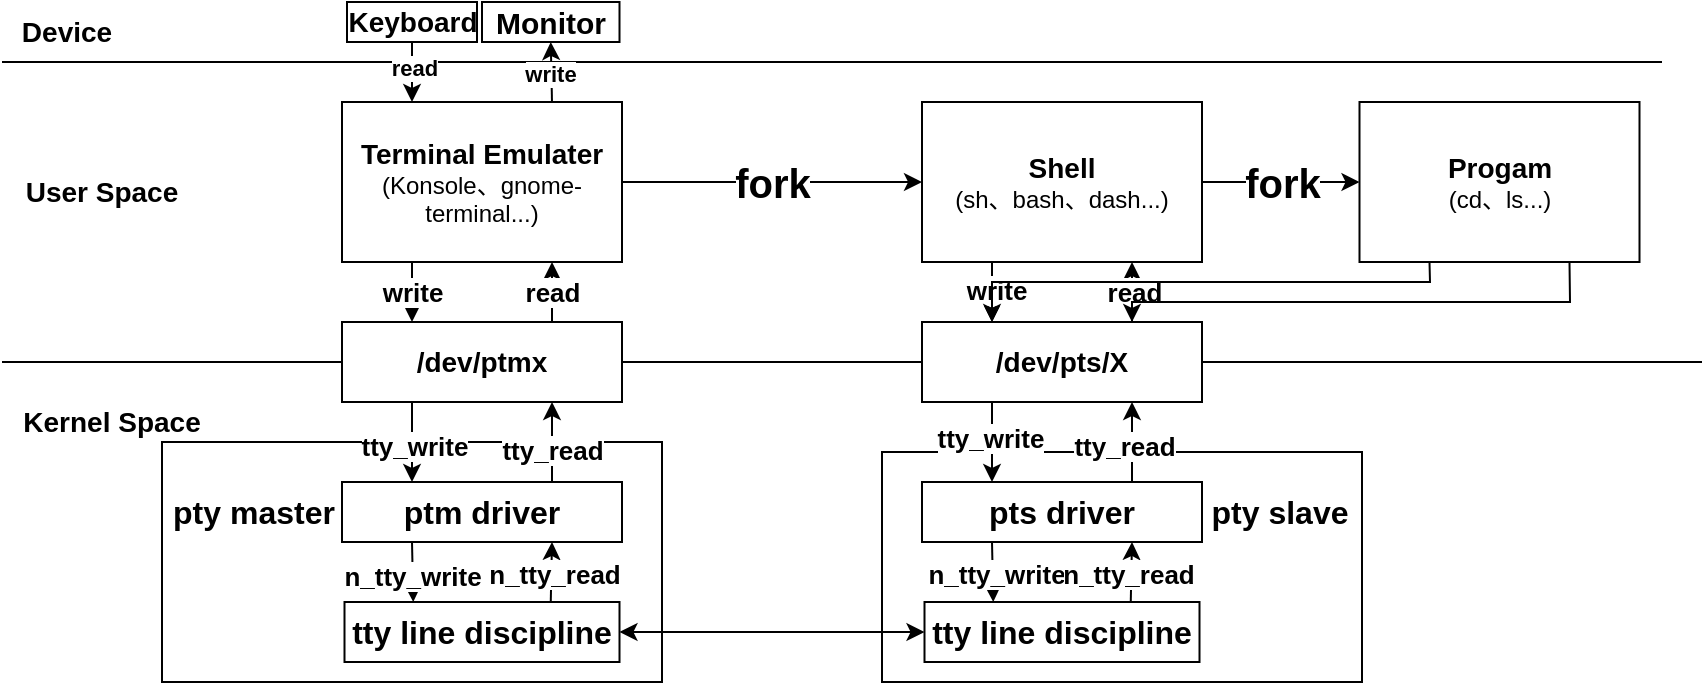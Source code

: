 <mxfile version="21.8.0" type="device" pages="3">
  <diagram name="整体架构图" id="2PoiXd5yokrbyFDl--lo">
    <mxGraphModel dx="1364" dy="880" grid="1" gridSize="10" guides="1" tooltips="1" connect="1" arrows="1" fold="1" page="1" pageScale="1" pageWidth="850" pageHeight="1100" math="0" shadow="0">
      <root>
        <mxCell id="0" />
        <mxCell id="1" parent="0" />
        <mxCell id="1BkpnVYHHIsAdZapOSDx-1" value="" style="endArrow=none;html=1;rounded=0;" parent="1" source="1BkpnVYHHIsAdZapOSDx-22" edge="1">
          <mxGeometry width="50" height="50" relative="1" as="geometry">
            <mxPoint y="440" as="sourcePoint" />
            <mxPoint x="850" y="440" as="targetPoint" />
          </mxGeometry>
        </mxCell>
        <mxCell id="1BkpnVYHHIsAdZapOSDx-2" value="&lt;b&gt;&lt;font style=&quot;font-size: 14px;&quot;&gt;User Space&lt;/font&gt;&lt;/b&gt;" style="text;html=1;strokeColor=none;fillColor=none;align=center;verticalAlign=middle;whiteSpace=wrap;rounded=0;" parent="1" vertex="1">
          <mxGeometry x="5" y="340" width="90" height="30" as="geometry" />
        </mxCell>
        <mxCell id="1BkpnVYHHIsAdZapOSDx-3" value="&lt;b&gt;&lt;font style=&quot;font-size: 14px;&quot;&gt;Kernel Space&lt;/font&gt;&lt;/b&gt;" style="text;html=1;strokeColor=none;fillColor=none;align=center;verticalAlign=middle;whiteSpace=wrap;rounded=0;" parent="1" vertex="1">
          <mxGeometry x="5" y="455" width="100" height="30" as="geometry" />
        </mxCell>
        <mxCell id="1BkpnVYHHIsAdZapOSDx-4" value="&lt;div&gt;&lt;b&gt;&lt;font style=&quot;font-size: 14px;&quot;&gt;Terminal Emulater&lt;/font&gt;&lt;/b&gt;&lt;/div&gt;&lt;font style=&quot;font-size: 12px;&quot;&gt;(Konsole、gnome-terminal...)&lt;/font&gt;" style="rounded=0;whiteSpace=wrap;html=1;" parent="1" vertex="1">
          <mxGeometry x="170" y="310" width="140" height="80" as="geometry" />
        </mxCell>
        <mxCell id="1BkpnVYHHIsAdZapOSDx-9" value="" style="rounded=0;whiteSpace=wrap;html=1;" parent="1" vertex="1">
          <mxGeometry x="80" y="480" width="250" height="120" as="geometry" />
        </mxCell>
        <mxCell id="1BkpnVYHHIsAdZapOSDx-11" value="&lt;b style=&quot;font-size: 16px;&quot;&gt;pty master&lt;br&gt;&lt;/b&gt;" style="text;html=1;strokeColor=none;fillColor=none;align=center;verticalAlign=middle;whiteSpace=wrap;rounded=0;" parent="1" vertex="1">
          <mxGeometry x="81.25" y="500" width="90" height="30" as="geometry" />
        </mxCell>
        <mxCell id="1BkpnVYHHIsAdZapOSDx-14" value="&lt;b style=&quot;font-size: 16px;&quot;&gt;ptm driver&lt;br&gt;&lt;/b&gt;" style="rounded=0;whiteSpace=wrap;html=1;" parent="1" vertex="1">
          <mxGeometry x="170" y="500" width="140" height="30" as="geometry" />
        </mxCell>
        <mxCell id="1BkpnVYHHIsAdZapOSDx-15" value="" style="endArrow=none;html=1;rounded=0;" parent="1" target="1BkpnVYHHIsAdZapOSDx-6" edge="1">
          <mxGeometry width="50" height="50" relative="1" as="geometry">
            <mxPoint y="440" as="sourcePoint" />
            <mxPoint x="850" y="440" as="targetPoint" />
          </mxGeometry>
        </mxCell>
        <mxCell id="1BkpnVYHHIsAdZapOSDx-6" value="&lt;b&gt;&lt;font style=&quot;font-size: 14px;&quot;&gt;/dev/ptmx&lt;/font&gt;&lt;/b&gt;" style="rounded=0;whiteSpace=wrap;html=1;" parent="1" vertex="1">
          <mxGeometry x="170" y="420" width="140" height="40" as="geometry" />
        </mxCell>
        <mxCell id="1BkpnVYHHIsAdZapOSDx-16" value="" style="endArrow=classic;html=1;rounded=0;exitX=0.25;exitY=1;exitDx=0;exitDy=0;entryX=0.25;entryY=0;entryDx=0;entryDy=0;" parent="1" source="1BkpnVYHHIsAdZapOSDx-6" target="1BkpnVYHHIsAdZapOSDx-14" edge="1">
          <mxGeometry width="50" height="50" relative="1" as="geometry">
            <mxPoint x="400" y="480" as="sourcePoint" />
            <mxPoint x="450" y="430" as="targetPoint" />
          </mxGeometry>
        </mxCell>
        <mxCell id="3v-VBeh22WwsPpoI5DAz-19" value="&lt;b&gt;&lt;font style=&quot;font-size: 13px;&quot;&gt;tty_write&lt;/font&gt;&lt;/b&gt;" style="edgeLabel;html=1;align=center;verticalAlign=middle;resizable=0;points=[];" parent="1BkpnVYHHIsAdZapOSDx-16" vertex="1" connectable="0">
          <mxGeometry x="0.1" y="1" relative="1" as="geometry">
            <mxPoint as="offset" />
          </mxGeometry>
        </mxCell>
        <mxCell id="1BkpnVYHHIsAdZapOSDx-17" value="&lt;b style=&quot;font-size: 16px;&quot;&gt;tty line discipline&lt;br&gt;&lt;/b&gt;" style="rounded=0;whiteSpace=wrap;html=1;" parent="1" vertex="1">
          <mxGeometry x="171.25" y="560" width="137.5" height="30" as="geometry" />
        </mxCell>
        <mxCell id="1BkpnVYHHIsAdZapOSDx-18" value="&lt;div&gt;&lt;b&gt;&lt;font style=&quot;font-size: 14px;&quot;&gt;Shell&lt;br&gt;&lt;/font&gt;&lt;/b&gt;&lt;/div&gt;&lt;font style=&quot;font-size: 12px;&quot;&gt;(sh、bash、dash...)&lt;/font&gt;" style="rounded=0;whiteSpace=wrap;html=1;" parent="1" vertex="1">
          <mxGeometry x="460" y="310" width="140" height="80" as="geometry" />
        </mxCell>
        <mxCell id="1BkpnVYHHIsAdZapOSDx-19" value="" style="rounded=0;whiteSpace=wrap;html=1;" parent="1" vertex="1">
          <mxGeometry x="440" y="485" width="240" height="115" as="geometry" />
        </mxCell>
        <mxCell id="1BkpnVYHHIsAdZapOSDx-20" value="&lt;b style=&quot;font-size: 16px;&quot;&gt;pty slave&lt;br&gt;&lt;/b&gt;" style="text;html=1;strokeColor=none;fillColor=none;align=center;verticalAlign=middle;whiteSpace=wrap;rounded=0;" parent="1" vertex="1">
          <mxGeometry x="598.75" y="500" width="80" height="30" as="geometry" />
        </mxCell>
        <mxCell id="1BkpnVYHHIsAdZapOSDx-21" value="&lt;b style=&quot;font-size: 16px;&quot;&gt;pts driver&lt;br&gt;&lt;/b&gt;" style="rounded=0;whiteSpace=wrap;html=1;" parent="1" vertex="1">
          <mxGeometry x="460" y="500" width="140" height="30" as="geometry" />
        </mxCell>
        <mxCell id="1BkpnVYHHIsAdZapOSDx-23" value="&lt;b style=&quot;font-size: 16px;&quot;&gt;tty line discipline&lt;br&gt;&lt;/b&gt;" style="rounded=0;whiteSpace=wrap;html=1;" parent="1" vertex="1">
          <mxGeometry x="461.25" y="560" width="137.5" height="30" as="geometry" />
        </mxCell>
        <mxCell id="1BkpnVYHHIsAdZapOSDx-25" value="" style="endArrow=none;html=1;rounded=0;" parent="1" source="1BkpnVYHHIsAdZapOSDx-6" target="1BkpnVYHHIsAdZapOSDx-22" edge="1">
          <mxGeometry width="50" height="50" relative="1" as="geometry">
            <mxPoint x="280" y="440" as="sourcePoint" />
            <mxPoint x="850" y="440" as="targetPoint" />
          </mxGeometry>
        </mxCell>
        <mxCell id="1BkpnVYHHIsAdZapOSDx-22" value="&lt;b&gt;&lt;font style=&quot;font-size: 14px;&quot;&gt;/dev/pts/X&lt;/font&gt;&lt;/b&gt;" style="rounded=0;whiteSpace=wrap;html=1;" parent="1" vertex="1">
          <mxGeometry x="460" y="420" width="140" height="40" as="geometry" />
        </mxCell>
        <mxCell id="1BkpnVYHHIsAdZapOSDx-26" value="&lt;b&gt;&lt;font style=&quot;font-size: 20px;&quot;&gt;fork&lt;/font&gt;&lt;/b&gt;" style="endArrow=classic;html=1;rounded=0;exitX=1;exitY=0.5;exitDx=0;exitDy=0;entryX=0;entryY=0.5;entryDx=0;entryDy=0;" parent="1" source="1BkpnVYHHIsAdZapOSDx-4" target="1BkpnVYHHIsAdZapOSDx-18" edge="1">
          <mxGeometry width="50" height="50" relative="1" as="geometry">
            <mxPoint x="400" y="480" as="sourcePoint" />
            <mxPoint x="450" y="430" as="targetPoint" />
          </mxGeometry>
        </mxCell>
        <mxCell id="3v-VBeh22WwsPpoI5DAz-3" value="" style="endArrow=classic;html=1;rounded=0;exitX=0.25;exitY=1;exitDx=0;exitDy=0;entryX=0.25;entryY=0;entryDx=0;entryDy=0;" parent="1" source="1BkpnVYHHIsAdZapOSDx-14" target="1BkpnVYHHIsAdZapOSDx-17" edge="1">
          <mxGeometry width="50" height="50" relative="1" as="geometry">
            <mxPoint x="285" y="540" as="sourcePoint" />
            <mxPoint x="284" y="570" as="targetPoint" />
          </mxGeometry>
        </mxCell>
        <mxCell id="3v-VBeh22WwsPpoI5DAz-18" value="&lt;b&gt;&lt;font style=&quot;font-size: 13px;&quot;&gt;n_tty_write&lt;/font&gt;&lt;/b&gt;" style="edgeLabel;html=1;align=center;verticalAlign=middle;resizable=0;points=[];" parent="3v-VBeh22WwsPpoI5DAz-3" vertex="1" connectable="0">
          <mxGeometry x="0.132" y="-1" relative="1" as="geometry">
            <mxPoint as="offset" />
          </mxGeometry>
        </mxCell>
        <mxCell id="3v-VBeh22WwsPpoI5DAz-4" value="" style="endArrow=classic;html=1;rounded=0;exitX=0.75;exitY=0;exitDx=0;exitDy=0;entryX=0.75;entryY=1;entryDx=0;entryDy=0;" parent="1" source="1BkpnVYHHIsAdZapOSDx-17" target="1BkpnVYHHIsAdZapOSDx-14" edge="1">
          <mxGeometry width="50" height="50" relative="1" as="geometry">
            <mxPoint x="215" y="540" as="sourcePoint" />
            <mxPoint x="216" y="570" as="targetPoint" />
          </mxGeometry>
        </mxCell>
        <mxCell id="3v-VBeh22WwsPpoI5DAz-17" value="&lt;b&gt;&lt;font style=&quot;font-size: 13px;&quot;&gt;n_tty_read&lt;/font&gt;&lt;/b&gt;" style="edgeLabel;html=1;align=center;verticalAlign=middle;resizable=0;points=[];" parent="3v-VBeh22WwsPpoI5DAz-4" vertex="1" connectable="0">
          <mxGeometry x="-0.065" y="-1" relative="1" as="geometry">
            <mxPoint as="offset" />
          </mxGeometry>
        </mxCell>
        <mxCell id="3v-VBeh22WwsPpoI5DAz-5" value="" style="endArrow=classic;html=1;rounded=0;exitX=0.75;exitY=0;exitDx=0;exitDy=0;entryX=0.75;entryY=1;entryDx=0;entryDy=0;" parent="1" source="1BkpnVYHHIsAdZapOSDx-14" target="1BkpnVYHHIsAdZapOSDx-6" edge="1">
          <mxGeometry width="50" height="50" relative="1" as="geometry">
            <mxPoint x="284" y="570" as="sourcePoint" />
            <mxPoint x="285" y="540" as="targetPoint" />
          </mxGeometry>
        </mxCell>
        <mxCell id="3v-VBeh22WwsPpoI5DAz-20" value="&lt;b&gt;&lt;font style=&quot;font-size: 13px;&quot;&gt;tty_read&lt;/font&gt;&lt;/b&gt;" style="edgeLabel;html=1;align=center;verticalAlign=middle;resizable=0;points=[];" parent="3v-VBeh22WwsPpoI5DAz-5" vertex="1" connectable="0">
          <mxGeometry x="-0.2" relative="1" as="geometry">
            <mxPoint as="offset" />
          </mxGeometry>
        </mxCell>
        <mxCell id="3v-VBeh22WwsPpoI5DAz-6" value="" style="endArrow=classic;html=1;rounded=0;exitX=0.25;exitY=1;exitDx=0;exitDy=0;entryX=0.25;entryY=0;entryDx=0;entryDy=0;" parent="1" source="1BkpnVYHHIsAdZapOSDx-22" target="1BkpnVYHHIsAdZapOSDx-21" edge="1">
          <mxGeometry width="50" height="50" relative="1" as="geometry">
            <mxPoint x="215" y="470" as="sourcePoint" />
            <mxPoint x="215" y="510" as="targetPoint" />
          </mxGeometry>
        </mxCell>
        <mxCell id="3v-VBeh22WwsPpoI5DAz-26" value="&lt;b&gt;&lt;font style=&quot;font-size: 13px;&quot;&gt;tty_write&lt;/font&gt;&lt;/b&gt;" style="edgeLabel;html=1;align=center;verticalAlign=middle;resizable=0;points=[];" parent="3v-VBeh22WwsPpoI5DAz-6" vertex="1" connectable="0">
          <mxGeometry x="-0.1" y="-1" relative="1" as="geometry">
            <mxPoint as="offset" />
          </mxGeometry>
        </mxCell>
        <mxCell id="3v-VBeh22WwsPpoI5DAz-7" value="" style="endArrow=classic;html=1;rounded=0;exitX=0.75;exitY=0;exitDx=0;exitDy=0;entryX=0.75;entryY=1;entryDx=0;entryDy=0;" parent="1" source="1BkpnVYHHIsAdZapOSDx-21" target="1BkpnVYHHIsAdZapOSDx-22" edge="1">
          <mxGeometry width="50" height="50" relative="1" as="geometry">
            <mxPoint x="285" y="510" as="sourcePoint" />
            <mxPoint x="285" y="470" as="targetPoint" />
          </mxGeometry>
        </mxCell>
        <mxCell id="3v-VBeh22WwsPpoI5DAz-27" value="&lt;b&gt;&lt;font style=&quot;font-size: 13px;&quot;&gt;tty_read&lt;/font&gt;&lt;/b&gt;" style="edgeLabel;html=1;align=center;verticalAlign=middle;resizable=0;points=[];" parent="3v-VBeh22WwsPpoI5DAz-7" vertex="1" connectable="0">
          <mxGeometry x="-0.1" y="4" relative="1" as="geometry">
            <mxPoint as="offset" />
          </mxGeometry>
        </mxCell>
        <mxCell id="3v-VBeh22WwsPpoI5DAz-8" value="" style="endArrow=classic;html=1;rounded=0;exitX=0.25;exitY=1;exitDx=0;exitDy=0;entryX=0.25;entryY=0;entryDx=0;entryDy=0;" parent="1" source="1BkpnVYHHIsAdZapOSDx-21" target="1BkpnVYHHIsAdZapOSDx-23" edge="1">
          <mxGeometry width="50" height="50" relative="1" as="geometry">
            <mxPoint x="505" y="470" as="sourcePoint" />
            <mxPoint x="505" y="510" as="targetPoint" />
          </mxGeometry>
        </mxCell>
        <mxCell id="3v-VBeh22WwsPpoI5DAz-28" value="&lt;b&gt;&lt;font style=&quot;font-size: 13px;&quot;&gt;n_tty_write&lt;/font&gt;&lt;/b&gt;" style="edgeLabel;html=1;align=center;verticalAlign=middle;resizable=0;points=[];" parent="3v-VBeh22WwsPpoI5DAz-8" vertex="1" connectable="0">
          <mxGeometry x="0.068" y="1" relative="1" as="geometry">
            <mxPoint as="offset" />
          </mxGeometry>
        </mxCell>
        <mxCell id="3v-VBeh22WwsPpoI5DAz-9" value="" style="endArrow=classic;html=1;rounded=0;exitX=0.75;exitY=0;exitDx=0;exitDy=0;entryX=0.75;entryY=1;entryDx=0;entryDy=0;" parent="1" source="1BkpnVYHHIsAdZapOSDx-23" target="1BkpnVYHHIsAdZapOSDx-21" edge="1">
          <mxGeometry width="50" height="50" relative="1" as="geometry">
            <mxPoint x="575" y="510" as="sourcePoint" />
            <mxPoint x="575" y="470" as="targetPoint" />
          </mxGeometry>
        </mxCell>
        <mxCell id="3v-VBeh22WwsPpoI5DAz-29" value="&lt;b&gt;&lt;font style=&quot;font-size: 13px;&quot;&gt;n_tty_read&lt;/font&gt;&lt;/b&gt;" style="edgeLabel;html=1;align=center;verticalAlign=middle;resizable=0;points=[];" parent="3v-VBeh22WwsPpoI5DAz-9" vertex="1" connectable="0">
          <mxGeometry x="-0.069" y="2" relative="1" as="geometry">
            <mxPoint as="offset" />
          </mxGeometry>
        </mxCell>
        <mxCell id="3v-VBeh22WwsPpoI5DAz-10" value="&lt;font size=&quot;1&quot;&gt;&lt;b style=&quot;font-size: 13px;&quot;&gt;read&lt;/b&gt;&lt;/font&gt;" style="endArrow=classic;html=1;rounded=0;exitX=0.75;exitY=0;exitDx=0;exitDy=0;entryX=0.75;entryY=1;entryDx=0;entryDy=0;" parent="1" source="1BkpnVYHHIsAdZapOSDx-6" target="1BkpnVYHHIsAdZapOSDx-4" edge="1">
          <mxGeometry width="50" height="50" relative="1" as="geometry">
            <mxPoint x="285" y="510" as="sourcePoint" />
            <mxPoint x="285" y="470" as="targetPoint" />
          </mxGeometry>
        </mxCell>
        <mxCell id="3v-VBeh22WwsPpoI5DAz-12" value="&lt;font size=&quot;1&quot;&gt;&lt;b style=&quot;font-size: 13px;&quot;&gt;write&lt;/b&gt;&lt;/font&gt;" style="endArrow=classic;html=1;rounded=0;exitX=0.25;exitY=1;exitDx=0;exitDy=0;entryX=0.25;entryY=0;entryDx=0;entryDy=0;" parent="1" source="1BkpnVYHHIsAdZapOSDx-4" target="1BkpnVYHHIsAdZapOSDx-6" edge="1">
          <mxGeometry width="50" height="50" relative="1" as="geometry">
            <mxPoint x="285" y="430" as="sourcePoint" />
            <mxPoint x="285" y="400" as="targetPoint" />
          </mxGeometry>
        </mxCell>
        <mxCell id="3v-VBeh22WwsPpoI5DAz-13" value="" style="endArrow=classic;html=1;rounded=0;exitX=0.75;exitY=0;exitDx=0;exitDy=0;entryX=0.75;entryY=1;entryDx=0;entryDy=0;" parent="1" source="1BkpnVYHHIsAdZapOSDx-22" target="1BkpnVYHHIsAdZapOSDx-18" edge="1">
          <mxGeometry width="50" height="50" relative="1" as="geometry">
            <mxPoint x="285" y="430" as="sourcePoint" />
            <mxPoint x="285" y="400" as="targetPoint" />
          </mxGeometry>
        </mxCell>
        <mxCell id="3v-VBeh22WwsPpoI5DAz-23" value="&lt;b&gt;&lt;font style=&quot;font-size: 13px;&quot;&gt;read&lt;/font&gt;&lt;/b&gt;" style="edgeLabel;html=1;align=center;verticalAlign=middle;resizable=0;points=[];" parent="3v-VBeh22WwsPpoI5DAz-13" vertex="1" connectable="0">
          <mxGeometry y="-1" relative="1" as="geometry">
            <mxPoint as="offset" />
          </mxGeometry>
        </mxCell>
        <mxCell id="3v-VBeh22WwsPpoI5DAz-14" value="" style="endArrow=classic;html=1;rounded=0;exitX=0.25;exitY=1;exitDx=0;exitDy=0;entryX=0.25;entryY=0;entryDx=0;entryDy=0;" parent="1" source="1BkpnVYHHIsAdZapOSDx-18" target="1BkpnVYHHIsAdZapOSDx-22" edge="1">
          <mxGeometry width="50" height="50" relative="1" as="geometry">
            <mxPoint x="575" y="430" as="sourcePoint" />
            <mxPoint x="575" y="400" as="targetPoint" />
          </mxGeometry>
        </mxCell>
        <mxCell id="3v-VBeh22WwsPpoI5DAz-21" value="&lt;b&gt;&lt;font style=&quot;font-size: 13px;&quot;&gt;write&lt;/font&gt;&lt;/b&gt;" style="edgeLabel;html=1;align=center;verticalAlign=middle;resizable=0;points=[];" parent="3v-VBeh22WwsPpoI5DAz-14" vertex="1" connectable="0">
          <mxGeometry x="-0.067" y="2" relative="1" as="geometry">
            <mxPoint as="offset" />
          </mxGeometry>
        </mxCell>
        <mxCell id="3v-VBeh22WwsPpoI5DAz-31" value="&lt;div&gt;&lt;b&gt;&lt;font style=&quot;font-size: 14px;&quot;&gt;Progam&lt;br&gt;&lt;/font&gt;&lt;/b&gt;&lt;/div&gt;&lt;font style=&quot;font-size: 12px;&quot;&gt;(cd、ls...)&lt;/font&gt;" style="rounded=0;whiteSpace=wrap;html=1;" parent="1" vertex="1">
          <mxGeometry x="678.75" y="310" width="140" height="80" as="geometry" />
        </mxCell>
        <mxCell id="3v-VBeh22WwsPpoI5DAz-32" value="&lt;b&gt;&lt;font style=&quot;font-size: 20px;&quot;&gt;fork&lt;/font&gt;&lt;/b&gt;" style="endArrow=classic;html=1;rounded=0;exitX=1;exitY=0.5;exitDx=0;exitDy=0;entryX=0;entryY=0.5;entryDx=0;entryDy=0;" parent="1" source="1BkpnVYHHIsAdZapOSDx-18" target="3v-VBeh22WwsPpoI5DAz-31" edge="1">
          <mxGeometry width="50" height="50" relative="1" as="geometry">
            <mxPoint x="320" y="360" as="sourcePoint" />
            <mxPoint x="470" y="360" as="targetPoint" />
          </mxGeometry>
        </mxCell>
        <mxCell id="3v-VBeh22WwsPpoI5DAz-35" value="" style="endArrow=classic;html=1;rounded=0;exitX=0.25;exitY=1;exitDx=0;exitDy=0;entryX=0.25;entryY=0;entryDx=0;entryDy=0;" parent="1" source="3v-VBeh22WwsPpoI5DAz-31" target="1BkpnVYHHIsAdZapOSDx-22" edge="1">
          <mxGeometry width="50" height="50" relative="1" as="geometry">
            <mxPoint x="640" y="460" as="sourcePoint" />
            <mxPoint x="690" y="410" as="targetPoint" />
            <Array as="points">
              <mxPoint x="714" y="400" />
              <mxPoint x="495" y="400" />
            </Array>
          </mxGeometry>
        </mxCell>
        <mxCell id="3v-VBeh22WwsPpoI5DAz-36" value="" style="endArrow=classic;html=1;rounded=0;entryX=0.75;entryY=0;entryDx=0;entryDy=0;exitX=0.75;exitY=1;exitDx=0;exitDy=0;" parent="1" source="3v-VBeh22WwsPpoI5DAz-31" target="1BkpnVYHHIsAdZapOSDx-22" edge="1">
          <mxGeometry width="50" height="50" relative="1" as="geometry">
            <mxPoint x="780" y="410" as="sourcePoint" />
            <mxPoint x="570" y="440" as="targetPoint" />
            <Array as="points">
              <mxPoint x="784" y="410" />
              <mxPoint x="565" y="410" />
            </Array>
          </mxGeometry>
        </mxCell>
        <mxCell id="3v-VBeh22WwsPpoI5DAz-38" value="" style="endArrow=none;html=1;rounded=0;" parent="1" edge="1">
          <mxGeometry width="50" height="50" relative="1" as="geometry">
            <mxPoint y="290" as="sourcePoint" />
            <mxPoint x="830" y="290" as="targetPoint" />
          </mxGeometry>
        </mxCell>
        <mxCell id="3v-VBeh22WwsPpoI5DAz-39" value="&lt;b&gt;&lt;font style=&quot;font-size: 14px;&quot;&gt;Device&lt;br&gt;&lt;/font&gt;&lt;/b&gt;" style="text;html=1;strokeColor=none;fillColor=none;align=center;verticalAlign=middle;whiteSpace=wrap;rounded=0;" parent="1" vertex="1">
          <mxGeometry y="260" width="65" height="30" as="geometry" />
        </mxCell>
        <mxCell id="3v-VBeh22WwsPpoI5DAz-40" value="&lt;b&gt;&lt;font style=&quot;font-size: 15px;&quot;&gt;Monitor&lt;/font&gt;&lt;/b&gt;" style="rounded=0;whiteSpace=wrap;html=1;" parent="1" vertex="1">
          <mxGeometry x="240" y="260" width="68.75" height="20" as="geometry" />
        </mxCell>
        <mxCell id="3v-VBeh22WwsPpoI5DAz-41" value="&lt;font style=&quot;font-size: 14px;&quot;&gt;&lt;b&gt;&lt;font style=&quot;font-size: 14px;&quot;&gt;Keyboard&lt;/font&gt;&lt;/b&gt;&lt;/font&gt;" style="rounded=0;whiteSpace=wrap;html=1;" parent="1" vertex="1">
          <mxGeometry x="172.5" y="260" width="65" height="20" as="geometry" />
        </mxCell>
        <mxCell id="3v-VBeh22WwsPpoI5DAz-45" value="" style="endArrow=classic;html=1;rounded=0;entryX=0.25;entryY=0;entryDx=0;entryDy=0;exitX=0.5;exitY=1;exitDx=0;exitDy=0;" parent="1" source="3v-VBeh22WwsPpoI5DAz-41" target="1BkpnVYHHIsAdZapOSDx-4" edge="1">
          <mxGeometry x="-0.2" width="50" height="50" relative="1" as="geometry">
            <mxPoint x="190" y="230" as="sourcePoint" />
            <mxPoint x="285" y="400" as="targetPoint" />
            <mxPoint as="offset" />
          </mxGeometry>
        </mxCell>
        <mxCell id="3TpSvKhXwNtG5Rp8GMQd-4" value="&lt;b&gt;read&lt;/b&gt;" style="edgeLabel;html=1;align=center;verticalAlign=middle;resizable=0;points=[];" vertex="1" connectable="0" parent="3v-VBeh22WwsPpoI5DAz-45">
          <mxGeometry x="-0.133" y="1" relative="1" as="geometry">
            <mxPoint as="offset" />
          </mxGeometry>
        </mxCell>
        <mxCell id="3v-VBeh22WwsPpoI5DAz-46" value="" style="endArrow=classic;startArrow=classic;html=1;rounded=0;entryX=0;entryY=0.5;entryDx=0;entryDy=0;exitX=1;exitY=0.5;exitDx=0;exitDy=0;" parent="1" source="1BkpnVYHHIsAdZapOSDx-17" target="1BkpnVYHHIsAdZapOSDx-23" edge="1">
          <mxGeometry width="50" height="50" relative="1" as="geometry">
            <mxPoint x="350" y="360" as="sourcePoint" />
            <mxPoint x="400" y="310" as="targetPoint" />
          </mxGeometry>
        </mxCell>
        <mxCell id="3TpSvKhXwNtG5Rp8GMQd-2" value="" style="endArrow=classic;html=1;rounded=0;entryX=0.5;entryY=1;entryDx=0;entryDy=0;exitX=0.75;exitY=0;exitDx=0;exitDy=0;" edge="1" parent="1" source="1BkpnVYHHIsAdZapOSDx-4" target="3v-VBeh22WwsPpoI5DAz-40">
          <mxGeometry x="-0.2" width="50" height="50" relative="1" as="geometry">
            <mxPoint x="320" y="300" as="sourcePoint" />
            <mxPoint x="215" y="320" as="targetPoint" />
            <mxPoint as="offset" />
          </mxGeometry>
        </mxCell>
        <mxCell id="3TpSvKhXwNtG5Rp8GMQd-5" value="&lt;b&gt;write&lt;/b&gt;" style="edgeLabel;html=1;align=center;verticalAlign=middle;resizable=0;points=[];" vertex="1" connectable="0" parent="3TpSvKhXwNtG5Rp8GMQd-2">
          <mxGeometry x="-0.066" y="1" relative="1" as="geometry">
            <mxPoint as="offset" />
          </mxGeometry>
        </mxCell>
      </root>
    </mxGraphModel>
  </diagram>
  <diagram id="BpDA44EV_tkvnnvawjOd" name="tty整体架构图">
    <mxGraphModel dx="1364" dy="880" grid="1" gridSize="10" guides="1" tooltips="1" connect="1" arrows="1" fold="1" page="1" pageScale="1" pageWidth="850" pageHeight="1100" math="0" shadow="0">
      <root>
        <mxCell id="0" />
        <mxCell id="1" parent="0" />
        <mxCell id="lHZiM4Dlp18qsStf-evM-1" value="" style="endArrow=none;html=1;rounded=0;" parent="1" edge="1">
          <mxGeometry width="50" height="50" relative="1" as="geometry">
            <mxPoint y="539" as="sourcePoint" />
            <mxPoint x="780" y="539" as="targetPoint" />
          </mxGeometry>
        </mxCell>
        <mxCell id="lHZiM4Dlp18qsStf-evM-2" value="" style="endArrow=none;html=1;rounded=0;" parent="1" edge="1">
          <mxGeometry width="50" height="50" relative="1" as="geometry">
            <mxPoint y="320" as="sourcePoint" />
            <mxPoint x="780" y="320" as="targetPoint" />
          </mxGeometry>
        </mxCell>
        <mxCell id="QrgnnWvdjQDazAUxiIv4-1" value="&lt;div&gt;&lt;b&gt;&lt;font style=&quot;font-size: 14px;&quot;&gt;Shell&lt;br&gt;&lt;/font&gt;&lt;/b&gt;&lt;/div&gt;&lt;font style=&quot;font-size: 12px;&quot;&gt;(sh、bash、dash...)&lt;/font&gt;" style="rounded=0;whiteSpace=wrap;html=1;" parent="1" vertex="1">
          <mxGeometry x="150" y="190" width="140" height="80" as="geometry" />
        </mxCell>
        <mxCell id="GJgAVnorAIN1Vj1FEjq6-1" value="&lt;b&gt;&lt;font style=&quot;font-size: 14px;&quot;&gt;User Space&lt;/font&gt;&lt;/b&gt;" style="text;html=1;strokeColor=none;fillColor=none;align=center;verticalAlign=middle;whiteSpace=wrap;rounded=0;" parent="1" vertex="1">
          <mxGeometry y="290" width="90" height="30" as="geometry" />
        </mxCell>
        <mxCell id="caYvzdau0fw8MQBSIriO-1" value="&lt;b&gt;&lt;font style=&quot;font-size: 14px;&quot;&gt;Kernel Space&lt;/font&gt;&lt;/b&gt;" style="text;html=1;strokeColor=none;fillColor=none;align=center;verticalAlign=middle;whiteSpace=wrap;rounded=0;" parent="1" vertex="1">
          <mxGeometry y="400" width="100" height="30" as="geometry" />
        </mxCell>
        <mxCell id="caYvzdau0fw8MQBSIriO-3" value="&lt;b&gt;&lt;font style=&quot;font-size: 14px;&quot;&gt;Device&lt;/font&gt;&lt;/b&gt;" style="text;html=1;strokeColor=none;fillColor=none;align=center;verticalAlign=middle;whiteSpace=wrap;rounded=0;" parent="1" vertex="1">
          <mxGeometry y="550" width="60" height="30" as="geometry" />
        </mxCell>
        <mxCell id="n9BWIUzOKhyoYYeJs3XC-1" value="&lt;div&gt;&lt;b&gt;&lt;font style=&quot;font-size: 14px;&quot;&gt;Progam&lt;br&gt;&lt;/font&gt;&lt;/b&gt;&lt;/div&gt;&lt;font style=&quot;font-size: 12px;&quot;&gt;(cd、ls...)&lt;/font&gt;" style="rounded=0;whiteSpace=wrap;html=1;" parent="1" vertex="1">
          <mxGeometry x="360" y="190" width="140" height="80" as="geometry" />
        </mxCell>
        <mxCell id="n9BWIUzOKhyoYYeJs3XC-2" value="&lt;b&gt;&lt;font style=&quot;font-size: 20px;&quot;&gt;fork&lt;/font&gt;&lt;/b&gt;" style="endArrow=classic;html=1;rounded=0;exitX=1;exitY=0.5;exitDx=0;exitDy=0;entryX=0;entryY=0.5;entryDx=0;entryDy=0;" parent="1" source="QrgnnWvdjQDazAUxiIv4-1" target="n9BWIUzOKhyoYYeJs3XC-1" edge="1">
          <mxGeometry width="50" height="50" relative="1" as="geometry">
            <mxPoint x="316" y="250" as="sourcePoint" />
            <mxPoint x="186" y="260" as="targetPoint" />
          </mxGeometry>
        </mxCell>
        <mxCell id="WJP4pVj_s_V49WcBrqOp-1" value="&lt;b&gt;/dev/ttyS*&lt;/b&gt;" style="rounded=0;whiteSpace=wrap;html=1;" parent="1" vertex="1">
          <mxGeometry x="240" y="300" width="140" height="40" as="geometry" />
        </mxCell>
        <mxCell id="WJP4pVj_s_V49WcBrqOp-2" value="" style="endArrow=classic;html=1;rounded=0;exitX=0.25;exitY=1;exitDx=0;exitDy=0;entryX=0.25;entryY=0;entryDx=0;entryDy=0;" parent="1" source="QrgnnWvdjQDazAUxiIv4-1" target="WJP4pVj_s_V49WcBrqOp-1" edge="1">
          <mxGeometry width="50" height="50" relative="1" as="geometry">
            <mxPoint x="400" y="470" as="sourcePoint" />
            <mxPoint x="450" y="420" as="targetPoint" />
            <Array as="points">
              <mxPoint x="185" y="280" />
              <mxPoint x="275" y="280" />
            </Array>
          </mxGeometry>
        </mxCell>
        <mxCell id="WJP4pVj_s_V49WcBrqOp-3" value="" style="endArrow=classic;html=1;rounded=0;exitX=0.75;exitY=1;exitDx=0;exitDy=0;entryX=0.75;entryY=0;entryDx=0;entryDy=0;" parent="1" source="n9BWIUzOKhyoYYeJs3XC-1" target="WJP4pVj_s_V49WcBrqOp-1" edge="1">
          <mxGeometry width="50" height="50" relative="1" as="geometry">
            <mxPoint x="360" y="280" as="sourcePoint" />
            <mxPoint x="450" y="310" as="targetPoint" />
            <Array as="points">
              <mxPoint x="465" y="290" />
              <mxPoint x="360" y="290" />
              <mxPoint x="345" y="290" />
            </Array>
          </mxGeometry>
        </mxCell>
        <mxCell id="WJP4pVj_s_V49WcBrqOp-4" value="" style="endArrow=classic;html=1;rounded=0;exitX=0.222;exitY=1.016;exitDx=0;exitDy=0;entryX=0.25;entryY=0;entryDx=0;entryDy=0;exitPerimeter=0;" parent="1" source="n9BWIUzOKhyoYYeJs3XC-1" target="WJP4pVj_s_V49WcBrqOp-1" edge="1">
          <mxGeometry width="50" height="50" relative="1" as="geometry">
            <mxPoint x="475" y="280" as="sourcePoint" />
            <mxPoint x="355" y="310" as="targetPoint" />
            <Array as="points">
              <mxPoint x="391" y="280" />
              <mxPoint x="275" y="280" />
            </Array>
          </mxGeometry>
        </mxCell>
        <mxCell id="WJP4pVj_s_V49WcBrqOp-5" value="" style="endArrow=classic;html=1;rounded=0;exitX=0.75;exitY=1;exitDx=0;exitDy=0;entryX=0.75;entryY=0;entryDx=0;entryDy=0;" parent="1" source="QrgnnWvdjQDazAUxiIv4-1" target="WJP4pVj_s_V49WcBrqOp-1" edge="1">
          <mxGeometry width="50" height="50" relative="1" as="geometry">
            <mxPoint x="475" y="280" as="sourcePoint" />
            <mxPoint x="355" y="310" as="targetPoint" />
            <Array as="points">
              <mxPoint x="255" y="290" />
              <mxPoint x="345" y="290" />
            </Array>
          </mxGeometry>
        </mxCell>
        <mxCell id="pTqy7D0DGbJdlpqUpZY7-1" value="&lt;b style=&quot;font-size: 16px;&quot;&gt;tty core driver&lt;br&gt;&lt;/b&gt;" style="rounded=0;whiteSpace=wrap;html=1;" parent="1" vertex="1">
          <mxGeometry x="240" y="370" width="140" height="30" as="geometry" />
        </mxCell>
        <mxCell id="kS6bC8iSvNdac0umXc7L-1" value="&lt;b style=&quot;font-size: 16px;&quot;&gt;tty line discipline&lt;br&gt;&lt;/b&gt;" style="rounded=0;whiteSpace=wrap;html=1;" parent="1" vertex="1">
          <mxGeometry x="240" y="430" width="140" height="30" as="geometry" />
        </mxCell>
        <mxCell id="kS6bC8iSvNdac0umXc7L-2" value="&lt;b style=&quot;font-size: 16px;&quot;&gt;uart driver&lt;br&gt;&lt;/b&gt;" style="rounded=0;whiteSpace=wrap;html=1;" parent="1" vertex="1">
          <mxGeometry x="240" y="490" width="140" height="30" as="geometry" />
        </mxCell>
        <mxCell id="4B7PHki_GMqhOedla2mJ-1" value="&lt;font size=&quot;1&quot;&gt;&lt;b style=&quot;font-size: 13px;&quot;&gt;tty_write&lt;/b&gt;&lt;/font&gt;" style="endArrow=classic;html=1;rounded=0;exitX=0.25;exitY=1;exitDx=0;exitDy=0;entryX=0.25;entryY=0;entryDx=0;entryDy=0;" parent="1" source="WJP4pVj_s_V49WcBrqOp-1" target="pTqy7D0DGbJdlpqUpZY7-1" edge="1">
          <mxGeometry width="50" height="50" relative="1" as="geometry">
            <mxPoint x="205" y="390" as="sourcePoint" />
            <mxPoint x="205" y="420" as="targetPoint" />
          </mxGeometry>
        </mxCell>
        <mxCell id="dFjkyYmieWe_LGd2wuVV-1" value="&lt;font size=&quot;1&quot;&gt;&lt;b style=&quot;font-size: 13px;&quot;&gt;tty_read&lt;/b&gt;&lt;/font&gt;" style="endArrow=classic;html=1;rounded=0;exitX=0.75;exitY=0;exitDx=0;exitDy=0;entryX=0.75;entryY=1;entryDx=0;entryDy=0;" parent="1" source="pTqy7D0DGbJdlpqUpZY7-1" target="WJP4pVj_s_V49WcBrqOp-1" edge="1">
          <mxGeometry width="50" height="50" relative="1" as="geometry">
            <mxPoint x="275" y="420" as="sourcePoint" />
            <mxPoint x="275" y="390" as="targetPoint" />
          </mxGeometry>
        </mxCell>
        <mxCell id="Xqgzgrr8byduKFFqDGTI-1" value="" style="endArrow=classic;html=1;rounded=0;exitX=0.25;exitY=1;exitDx=0;exitDy=0;entryX=0.25;entryY=0;entryDx=0;entryDy=0;" parent="1" source="pTqy7D0DGbJdlpqUpZY7-1" target="kS6bC8iSvNdac0umXc7L-1" edge="1">
          <mxGeometry width="50" height="50" relative="1" as="geometry">
            <mxPoint x="495" y="530" as="sourcePoint" />
            <mxPoint x="496" y="560" as="targetPoint" />
          </mxGeometry>
        </mxCell>
        <mxCell id="Xqgzgrr8byduKFFqDGTI-2" value="&lt;b&gt;&lt;font style=&quot;font-size: 13px;&quot;&gt;n_tty_write&lt;/font&gt;&lt;/b&gt;" style="edgeLabel;html=1;align=center;verticalAlign=middle;resizable=0;points=[];" parent="Xqgzgrr8byduKFFqDGTI-1" vertex="1" connectable="0">
          <mxGeometry x="0.068" y="1" relative="1" as="geometry">
            <mxPoint as="offset" />
          </mxGeometry>
        </mxCell>
        <mxCell id="33RyfyA-tRA-cb093rOQ-1" value="" style="endArrow=classic;html=1;rounded=0;exitX=0.75;exitY=0;exitDx=0;exitDy=0;entryX=0.75;entryY=1;entryDx=0;entryDy=0;" parent="1" source="kS6bC8iSvNdac0umXc7L-1" target="pTqy7D0DGbJdlpqUpZY7-1" edge="1">
          <mxGeometry width="50" height="50" relative="1" as="geometry">
            <mxPoint x="274" y="560" as="sourcePoint" />
            <mxPoint x="275" y="530" as="targetPoint" />
          </mxGeometry>
        </mxCell>
        <mxCell id="33RyfyA-tRA-cb093rOQ-2" value="&lt;b&gt;&lt;font style=&quot;font-size: 13px;&quot;&gt;n_tty_read&lt;/font&gt;&lt;/b&gt;" style="edgeLabel;html=1;align=center;verticalAlign=middle;resizable=0;points=[];" parent="33RyfyA-tRA-cb093rOQ-1" vertex="1" connectable="0">
          <mxGeometry x="-0.065" y="-1" relative="1" as="geometry">
            <mxPoint as="offset" />
          </mxGeometry>
        </mxCell>
        <mxCell id="33RyfyA-tRA-cb093rOQ-4" value="" style="endArrow=classic;html=1;rounded=0;entryX=0.25;entryY=0;entryDx=0;entryDy=0;exitX=0.25;exitY=1;exitDx=0;exitDy=0;" parent="1" source="kS6bC8iSvNdac0umXc7L-1" target="kS6bC8iSvNdac0umXc7L-2" edge="1">
          <mxGeometry width="50" height="50" relative="1" as="geometry">
            <mxPoint x="280" y="460" as="sourcePoint" />
            <mxPoint x="285" y="440" as="targetPoint" />
          </mxGeometry>
        </mxCell>
        <mxCell id="33RyfyA-tRA-cb093rOQ-5" value="&lt;b&gt;&lt;font style=&quot;font-size: 13px;&quot;&gt;uart_write&lt;/font&gt;&lt;/b&gt;" style="edgeLabel;html=1;align=center;verticalAlign=middle;resizable=0;points=[];" parent="33RyfyA-tRA-cb093rOQ-4" vertex="1" connectable="0">
          <mxGeometry x="0.068" y="1" relative="1" as="geometry">
            <mxPoint as="offset" />
          </mxGeometry>
        </mxCell>
        <mxCell id="33RyfyA-tRA-cb093rOQ-6" value="" style="endArrow=classic;html=1;rounded=0;entryX=0.75;entryY=1;entryDx=0;entryDy=0;exitX=0.75;exitY=0;exitDx=0;exitDy=0;" parent="1" source="kS6bC8iSvNdac0umXc7L-2" target="kS6bC8iSvNdac0umXc7L-1" edge="1">
          <mxGeometry width="50" height="50" relative="1" as="geometry">
            <mxPoint x="500" y="460" as="sourcePoint" />
            <mxPoint x="285" y="500" as="targetPoint" />
          </mxGeometry>
        </mxCell>
        <mxCell id="33RyfyA-tRA-cb093rOQ-7" value="&lt;b&gt;&lt;font style=&quot;font-size: 13px;&quot;&gt;uart_insert_char&lt;/font&gt;&lt;/b&gt;" style="edgeLabel;html=1;align=center;verticalAlign=middle;resizable=0;points=[];" parent="33RyfyA-tRA-cb093rOQ-6" vertex="1" connectable="0">
          <mxGeometry x="0.068" y="1" relative="1" as="geometry">
            <mxPoint as="offset" />
          </mxGeometry>
        </mxCell>
        <mxCell id="33RyfyA-tRA-cb093rOQ-8" value="&lt;font style=&quot;font-size: 14px;&quot;&gt;&lt;b&gt;&lt;font style=&quot;font-size: 14px;&quot;&gt;teletype&lt;/font&gt;&lt;/b&gt;&lt;/font&gt;" style="rounded=0;whiteSpace=wrap;html=1;" parent="1" vertex="1">
          <mxGeometry x="240" y="550" width="140" height="30" as="geometry" />
        </mxCell>
        <mxCell id="33RyfyA-tRA-cb093rOQ-9" value="" style="endArrow=classic;html=1;rounded=0;exitX=0.25;exitY=1;exitDx=0;exitDy=0;entryX=0.25;entryY=0;entryDx=0;entryDy=0;" parent="1" source="kS6bC8iSvNdac0umXc7L-2" target="33RyfyA-tRA-cb093rOQ-8" edge="1">
          <mxGeometry width="50" height="50" relative="1" as="geometry">
            <mxPoint x="195" y="280" as="sourcePoint" />
            <mxPoint x="285" y="310" as="targetPoint" />
            <Array as="points" />
          </mxGeometry>
        </mxCell>
        <mxCell id="33RyfyA-tRA-cb093rOQ-10" value="" style="endArrow=classic;html=1;rounded=0;exitX=0.75;exitY=0;exitDx=0;exitDy=0;entryX=0.75;entryY=1;entryDx=0;entryDy=0;" parent="1" source="33RyfyA-tRA-cb093rOQ-8" target="kS6bC8iSvNdac0umXc7L-2" edge="1">
          <mxGeometry width="50" height="50" relative="1" as="geometry">
            <mxPoint x="285" y="530" as="sourcePoint" />
            <mxPoint x="285" y="580" as="targetPoint" />
            <Array as="points" />
          </mxGeometry>
        </mxCell>
        <mxCell id="-em2_NCfOhXyhSFAtxuQ-1" value="" style="rounded=0;whiteSpace=wrap;html=1;fillColor=none;" vertex="1" parent="1">
          <mxGeometry x="230" y="360" width="170" height="110" as="geometry" />
        </mxCell>
      </root>
    </mxGraphModel>
  </diagram>
  <diagram id="z2r-HwnGTjvBO7d9Gq3_" name="伪终端架构">
    <mxGraphModel dx="1364" dy="880" grid="1" gridSize="10" guides="1" tooltips="1" connect="1" arrows="1" fold="1" page="1" pageScale="1" pageWidth="850" pageHeight="1100" math="0" shadow="0">
      <root>
        <mxCell id="0" />
        <mxCell id="1" parent="0" />
        <mxCell id="dlgVVvDU5r0WHfi2QxWr-1" value="" style="endArrow=none;html=1;rounded=0;" edge="1" parent="1">
          <mxGeometry width="50" height="50" relative="1" as="geometry">
            <mxPoint x="10" y="530" as="sourcePoint" />
            <mxPoint x="790" y="530" as="targetPoint" />
          </mxGeometry>
        </mxCell>
        <mxCell id="dlgVVvDU5r0WHfi2QxWr-2" value="" style="endArrow=none;html=1;rounded=0;" edge="1" parent="1">
          <mxGeometry width="50" height="50" relative="1" as="geometry">
            <mxPoint y="320" as="sourcePoint" />
            <mxPoint x="780" y="320" as="targetPoint" />
          </mxGeometry>
        </mxCell>
        <mxCell id="dlgVVvDU5r0WHfi2QxWr-3" value="&lt;div&gt;&lt;b&gt;&lt;font style=&quot;font-size: 14px;&quot;&gt;Shell&lt;br&gt;&lt;/font&gt;&lt;/b&gt;&lt;/div&gt;&lt;font style=&quot;font-size: 12px;&quot;&gt;(sh、bash、dash...)&lt;/font&gt;" style="rounded=0;whiteSpace=wrap;html=1;" vertex="1" parent="1">
          <mxGeometry x="150" y="190" width="140" height="80" as="geometry" />
        </mxCell>
        <mxCell id="dlgVVvDU5r0WHfi2QxWr-4" value="&lt;b&gt;&lt;font style=&quot;font-size: 14px;&quot;&gt;User Space&lt;/font&gt;&lt;/b&gt;" style="text;html=1;strokeColor=none;fillColor=none;align=center;verticalAlign=middle;whiteSpace=wrap;rounded=0;" vertex="1" parent="1">
          <mxGeometry y="290" width="90" height="30" as="geometry" />
        </mxCell>
        <mxCell id="dlgVVvDU5r0WHfi2QxWr-5" value="&lt;b&gt;&lt;font style=&quot;font-size: 14px;&quot;&gt;Kernel Space&lt;/font&gt;&lt;/b&gt;" style="text;html=1;strokeColor=none;fillColor=none;align=center;verticalAlign=middle;whiteSpace=wrap;rounded=0;" vertex="1" parent="1">
          <mxGeometry y="410" width="100" height="30" as="geometry" />
        </mxCell>
        <mxCell id="dlgVVvDU5r0WHfi2QxWr-6" value="&lt;b&gt;&lt;font style=&quot;font-size: 14px;&quot;&gt;Device&lt;/font&gt;&lt;/b&gt;" style="text;html=1;strokeColor=none;fillColor=none;align=center;verticalAlign=middle;whiteSpace=wrap;rounded=0;" vertex="1" parent="1">
          <mxGeometry y="545" width="60" height="30" as="geometry" />
        </mxCell>
        <mxCell id="dlgVVvDU5r0WHfi2QxWr-7" value="&lt;div&gt;&lt;b&gt;&lt;font style=&quot;font-size: 14px;&quot;&gt;Progam&lt;br&gt;&lt;/font&gt;&lt;/b&gt;&lt;/div&gt;&lt;font style=&quot;font-size: 12px;&quot;&gt;(cd、ls...)&lt;/font&gt;" style="rounded=0;whiteSpace=wrap;html=1;" vertex="1" parent="1">
          <mxGeometry x="360" y="190" width="140" height="80" as="geometry" />
        </mxCell>
        <mxCell id="dlgVVvDU5r0WHfi2QxWr-8" value="&lt;b&gt;&lt;font style=&quot;font-size: 20px;&quot;&gt;fork&lt;/font&gt;&lt;/b&gt;" style="endArrow=classic;html=1;rounded=0;exitX=1;exitY=0.5;exitDx=0;exitDy=0;entryX=0;entryY=0.5;entryDx=0;entryDy=0;" edge="1" parent="1" source="dlgVVvDU5r0WHfi2QxWr-3" target="dlgVVvDU5r0WHfi2QxWr-7">
          <mxGeometry width="50" height="50" relative="1" as="geometry">
            <mxPoint x="316" y="250" as="sourcePoint" />
            <mxPoint x="186" y="260" as="targetPoint" />
          </mxGeometry>
        </mxCell>
        <mxCell id="dlgVVvDU5r0WHfi2QxWr-9" value="&lt;b&gt;/dev/tty*&lt;/b&gt;" style="rounded=0;whiteSpace=wrap;html=1;" vertex="1" parent="1">
          <mxGeometry x="240" y="300" width="140" height="40" as="geometry" />
        </mxCell>
        <mxCell id="dlgVVvDU5r0WHfi2QxWr-10" value="" style="endArrow=classic;html=1;rounded=0;exitX=0.25;exitY=1;exitDx=0;exitDy=0;entryX=0.25;entryY=0;entryDx=0;entryDy=0;" edge="1" parent="1" source="dlgVVvDU5r0WHfi2QxWr-3" target="dlgVVvDU5r0WHfi2QxWr-9">
          <mxGeometry width="50" height="50" relative="1" as="geometry">
            <mxPoint x="400" y="470" as="sourcePoint" />
            <mxPoint x="450" y="420" as="targetPoint" />
            <Array as="points">
              <mxPoint x="185" y="280" />
              <mxPoint x="275" y="280" />
            </Array>
          </mxGeometry>
        </mxCell>
        <mxCell id="dlgVVvDU5r0WHfi2QxWr-11" value="" style="endArrow=classic;html=1;rounded=0;exitX=0.75;exitY=1;exitDx=0;exitDy=0;entryX=0.75;entryY=0;entryDx=0;entryDy=0;" edge="1" parent="1" source="dlgVVvDU5r0WHfi2QxWr-7" target="dlgVVvDU5r0WHfi2QxWr-9">
          <mxGeometry width="50" height="50" relative="1" as="geometry">
            <mxPoint x="360" y="280" as="sourcePoint" />
            <mxPoint x="450" y="310" as="targetPoint" />
            <Array as="points">
              <mxPoint x="465" y="290" />
              <mxPoint x="360" y="290" />
              <mxPoint x="345" y="290" />
            </Array>
          </mxGeometry>
        </mxCell>
        <mxCell id="dlgVVvDU5r0WHfi2QxWr-12" value="" style="endArrow=classic;html=1;rounded=0;exitX=0.222;exitY=1.016;exitDx=0;exitDy=0;entryX=0.25;entryY=0;entryDx=0;entryDy=0;exitPerimeter=0;" edge="1" parent="1" source="dlgVVvDU5r0WHfi2QxWr-7" target="dlgVVvDU5r0WHfi2QxWr-9">
          <mxGeometry width="50" height="50" relative="1" as="geometry">
            <mxPoint x="475" y="280" as="sourcePoint" />
            <mxPoint x="355" y="310" as="targetPoint" />
            <Array as="points">
              <mxPoint x="391" y="280" />
              <mxPoint x="275" y="280" />
            </Array>
          </mxGeometry>
        </mxCell>
        <mxCell id="dlgVVvDU5r0WHfi2QxWr-13" value="" style="endArrow=classic;html=1;rounded=0;exitX=0.75;exitY=1;exitDx=0;exitDy=0;entryX=0.75;entryY=0;entryDx=0;entryDy=0;" edge="1" parent="1" source="dlgVVvDU5r0WHfi2QxWr-3" target="dlgVVvDU5r0WHfi2QxWr-9">
          <mxGeometry width="50" height="50" relative="1" as="geometry">
            <mxPoint x="475" y="280" as="sourcePoint" />
            <mxPoint x="355" y="310" as="targetPoint" />
            <Array as="points">
              <mxPoint x="255" y="290" />
              <mxPoint x="345" y="290" />
            </Array>
          </mxGeometry>
        </mxCell>
        <mxCell id="dlgVVvDU5r0WHfi2QxWr-14" value="&lt;b style=&quot;font-size: 16px;&quot;&gt;tty core driver&lt;br&gt;&lt;/b&gt;" style="rounded=0;whiteSpace=wrap;html=1;" vertex="1" parent="1">
          <mxGeometry x="240" y="370" width="140" height="30" as="geometry" />
        </mxCell>
        <mxCell id="dlgVVvDU5r0WHfi2QxWr-15" value="&lt;b style=&quot;font-size: 16px;&quot;&gt;tty line discipline&lt;br&gt;&lt;/b&gt;" style="rounded=0;whiteSpace=wrap;html=1;" vertex="1" parent="1">
          <mxGeometry x="240" y="430" width="140" height="30" as="geometry" />
        </mxCell>
        <mxCell id="dlgVVvDU5r0WHfi2QxWr-17" value="&lt;font size=&quot;1&quot;&gt;&lt;b style=&quot;font-size: 13px;&quot;&gt;tty_write&lt;/b&gt;&lt;/font&gt;" style="endArrow=classic;html=1;rounded=0;exitX=0.25;exitY=1;exitDx=0;exitDy=0;entryX=0.25;entryY=0;entryDx=0;entryDy=0;" edge="1" parent="1" source="dlgVVvDU5r0WHfi2QxWr-9" target="dlgVVvDU5r0WHfi2QxWr-14">
          <mxGeometry width="50" height="50" relative="1" as="geometry">
            <mxPoint x="205" y="390" as="sourcePoint" />
            <mxPoint x="205" y="420" as="targetPoint" />
          </mxGeometry>
        </mxCell>
        <mxCell id="dlgVVvDU5r0WHfi2QxWr-18" value="&lt;font size=&quot;1&quot;&gt;&lt;b style=&quot;font-size: 13px;&quot;&gt;tty_read&lt;/b&gt;&lt;/font&gt;" style="endArrow=classic;html=1;rounded=0;exitX=0.75;exitY=0;exitDx=0;exitDy=0;entryX=0.75;entryY=1;entryDx=0;entryDy=0;" edge="1" parent="1" source="dlgVVvDU5r0WHfi2QxWr-14" target="dlgVVvDU5r0WHfi2QxWr-9">
          <mxGeometry width="50" height="50" relative="1" as="geometry">
            <mxPoint x="275" y="420" as="sourcePoint" />
            <mxPoint x="275" y="390" as="targetPoint" />
          </mxGeometry>
        </mxCell>
        <mxCell id="dlgVVvDU5r0WHfi2QxWr-19" value="" style="endArrow=classic;html=1;rounded=0;exitX=0.25;exitY=1;exitDx=0;exitDy=0;entryX=0.25;entryY=0;entryDx=0;entryDy=0;" edge="1" parent="1" source="dlgVVvDU5r0WHfi2QxWr-14" target="dlgVVvDU5r0WHfi2QxWr-15">
          <mxGeometry width="50" height="50" relative="1" as="geometry">
            <mxPoint x="495" y="530" as="sourcePoint" />
            <mxPoint x="496" y="560" as="targetPoint" />
          </mxGeometry>
        </mxCell>
        <mxCell id="dlgVVvDU5r0WHfi2QxWr-20" value="&lt;b&gt;&lt;font style=&quot;font-size: 13px;&quot;&gt;n_tty_write&lt;/font&gt;&lt;/b&gt;" style="edgeLabel;html=1;align=center;verticalAlign=middle;resizable=0;points=[];" vertex="1" connectable="0" parent="dlgVVvDU5r0WHfi2QxWr-19">
          <mxGeometry x="0.068" y="1" relative="1" as="geometry">
            <mxPoint as="offset" />
          </mxGeometry>
        </mxCell>
        <mxCell id="dlgVVvDU5r0WHfi2QxWr-21" value="" style="endArrow=classic;html=1;rounded=0;exitX=0.75;exitY=0;exitDx=0;exitDy=0;entryX=0.75;entryY=1;entryDx=0;entryDy=0;" edge="1" parent="1" source="dlgVVvDU5r0WHfi2QxWr-15" target="dlgVVvDU5r0WHfi2QxWr-14">
          <mxGeometry width="50" height="50" relative="1" as="geometry">
            <mxPoint x="274" y="560" as="sourcePoint" />
            <mxPoint x="275" y="530" as="targetPoint" />
          </mxGeometry>
        </mxCell>
        <mxCell id="dlgVVvDU5r0WHfi2QxWr-22" value="&lt;b&gt;&lt;font style=&quot;font-size: 13px;&quot;&gt;n_tty_read&lt;/font&gt;&lt;/b&gt;" style="edgeLabel;html=1;align=center;verticalAlign=middle;resizable=0;points=[];" vertex="1" connectable="0" parent="dlgVVvDU5r0WHfi2QxWr-21">
          <mxGeometry x="-0.065" y="-1" relative="1" as="geometry">
            <mxPoint as="offset" />
          </mxGeometry>
        </mxCell>
        <mxCell id="dlgVVvDU5r0WHfi2QxWr-23" value="" style="endArrow=classic;html=1;rounded=0;entryX=0.5;entryY=0;entryDx=0;entryDy=0;" edge="1" parent="1" target="bpQE1DCypghySVq6u93L-2">
          <mxGeometry width="50" height="50" relative="1" as="geometry">
            <mxPoint x="274" y="520" as="sourcePoint" />
            <mxPoint x="275" y="490" as="targetPoint" />
          </mxGeometry>
        </mxCell>
        <mxCell id="dlgVVvDU5r0WHfi2QxWr-25" value="" style="endArrow=classic;html=1;rounded=0;exitX=0.5;exitY=0;exitDx=0;exitDy=0;entryX=0.75;entryY=1;entryDx=0;entryDy=0;" edge="1" parent="1" source="bpQE1DCypghySVq6u93L-3" target="cnAXywAriApbo1q3hNxW-1">
          <mxGeometry width="50" height="50" relative="1" as="geometry">
            <mxPoint x="345" y="490" as="sourcePoint" />
            <mxPoint x="346" y="530" as="targetPoint" />
          </mxGeometry>
        </mxCell>
        <mxCell id="bpQE1DCypghySVq6u93L-2" value="&lt;b&gt;&lt;font style=&quot;font-size: 15px;&quot;&gt;Monitor&lt;/font&gt;&lt;/b&gt;" style="rounded=0;whiteSpace=wrap;html=1;" vertex="1" parent="1">
          <mxGeometry x="240" y="540" width="68.75" height="20" as="geometry" />
        </mxCell>
        <mxCell id="bpQE1DCypghySVq6u93L-3" value="&lt;font style=&quot;font-size: 14px;&quot;&gt;&lt;b&gt;&lt;font style=&quot;font-size: 14px;&quot;&gt;Keyboard&lt;/font&gt;&lt;/b&gt;&lt;/font&gt;" style="rounded=0;whiteSpace=wrap;html=1;" vertex="1" parent="1">
          <mxGeometry x="308.75" y="540" width="75" height="20" as="geometry" />
        </mxCell>
        <mxCell id="cnAXywAriApbo1q3hNxW-1" value="&lt;b style=&quot;font-size: 16px;&quot;&gt;virtual console&lt;br&gt;&lt;/b&gt;" style="rounded=0;whiteSpace=wrap;html=1;" vertex="1" parent="1">
          <mxGeometry x="240" y="490" width="140" height="30" as="geometry" />
        </mxCell>
        <mxCell id="cnAXywAriApbo1q3hNxW-2" value="" style="endArrow=classic;html=1;rounded=0;exitX=0.25;exitY=1;exitDx=0;exitDy=0;entryX=0.25;entryY=0;entryDx=0;entryDy=0;" edge="1" parent="1" source="dlgVVvDU5r0WHfi2QxWr-15" target="cnAXywAriApbo1q3hNxW-1">
          <mxGeometry width="50" height="50" relative="1" as="geometry">
            <mxPoint x="285" y="410" as="sourcePoint" />
            <mxPoint x="285" y="440" as="targetPoint" />
          </mxGeometry>
        </mxCell>
        <mxCell id="cnAXywAriApbo1q3hNxW-3" value="&lt;b&gt;&lt;font style=&quot;font-size: 13px;&quot;&gt;n_tty_write&lt;/font&gt;&lt;/b&gt;" style="edgeLabel;html=1;align=center;verticalAlign=middle;resizable=0;points=[];" vertex="1" connectable="0" parent="cnAXywAriApbo1q3hNxW-2">
          <mxGeometry x="0.068" y="1" relative="1" as="geometry">
            <mxPoint as="offset" />
          </mxGeometry>
        </mxCell>
        <mxCell id="cnAXywAriApbo1q3hNxW-5" value="" style="endArrow=classic;html=1;rounded=0;exitX=0.75;exitY=0;exitDx=0;exitDy=0;entryX=0.75;entryY=1;entryDx=0;entryDy=0;" edge="1" parent="1" source="cnAXywAriApbo1q3hNxW-1" target="dlgVVvDU5r0WHfi2QxWr-15">
          <mxGeometry width="50" height="50" relative="1" as="geometry">
            <mxPoint x="355" y="440" as="sourcePoint" />
            <mxPoint x="355" y="410" as="targetPoint" />
          </mxGeometry>
        </mxCell>
        <mxCell id="cnAXywAriApbo1q3hNxW-6" value="&lt;b&gt;&lt;font style=&quot;font-size: 13px;&quot;&gt;n_tty_read&lt;/font&gt;&lt;/b&gt;" style="edgeLabel;html=1;align=center;verticalAlign=middle;resizable=0;points=[];" vertex="1" connectable="0" parent="cnAXywAriApbo1q3hNxW-5">
          <mxGeometry x="-0.065" y="-1" relative="1" as="geometry">
            <mxPoint as="offset" />
          </mxGeometry>
        </mxCell>
        <mxCell id="NTrO7RgIWAQ87SvcfbII-1" value="" style="rounded=0;whiteSpace=wrap;html=1;fillColor=none;" vertex="1" parent="1">
          <mxGeometry x="230" y="360" width="170" height="110" as="geometry" />
        </mxCell>
      </root>
    </mxGraphModel>
  </diagram>
</mxfile>
